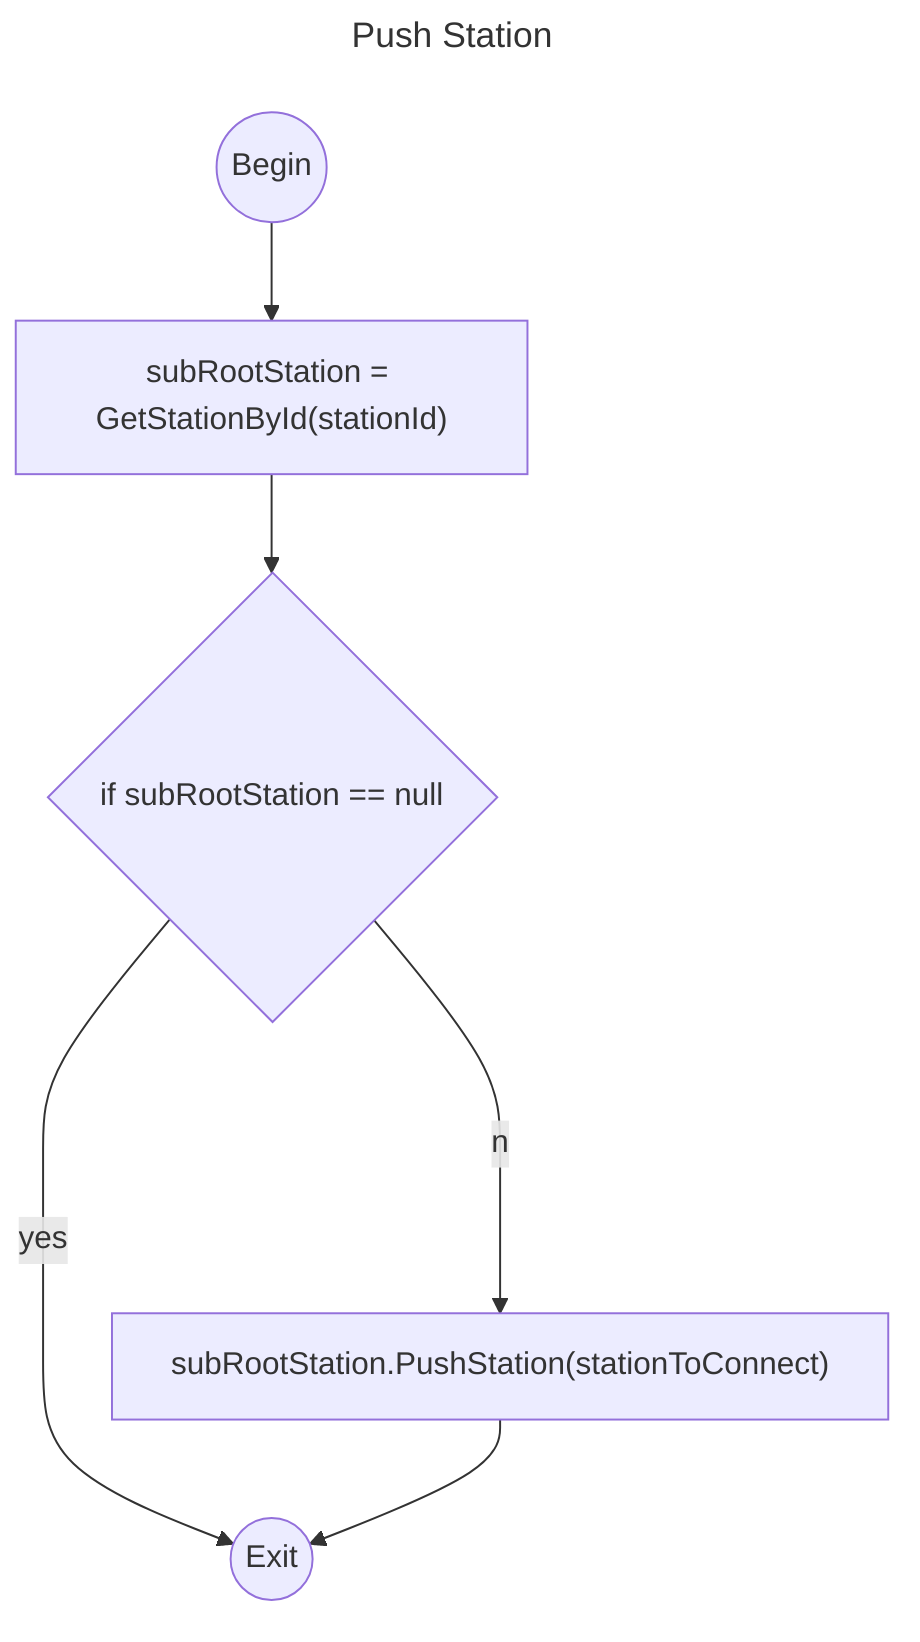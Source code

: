 ---
title: Push Station
---

flowchart
    start((Begin))
    start-->getStation["subRootStation = GetStationById(stationId)"]
    getStation-->checkStation{"if subRootStation == null"}
    checkStation--yes-->exit((Exit))
    checkStation--no-->connectStation["subRootStation.PushStation(stationToConnect)"]
    connectStation-->exit
